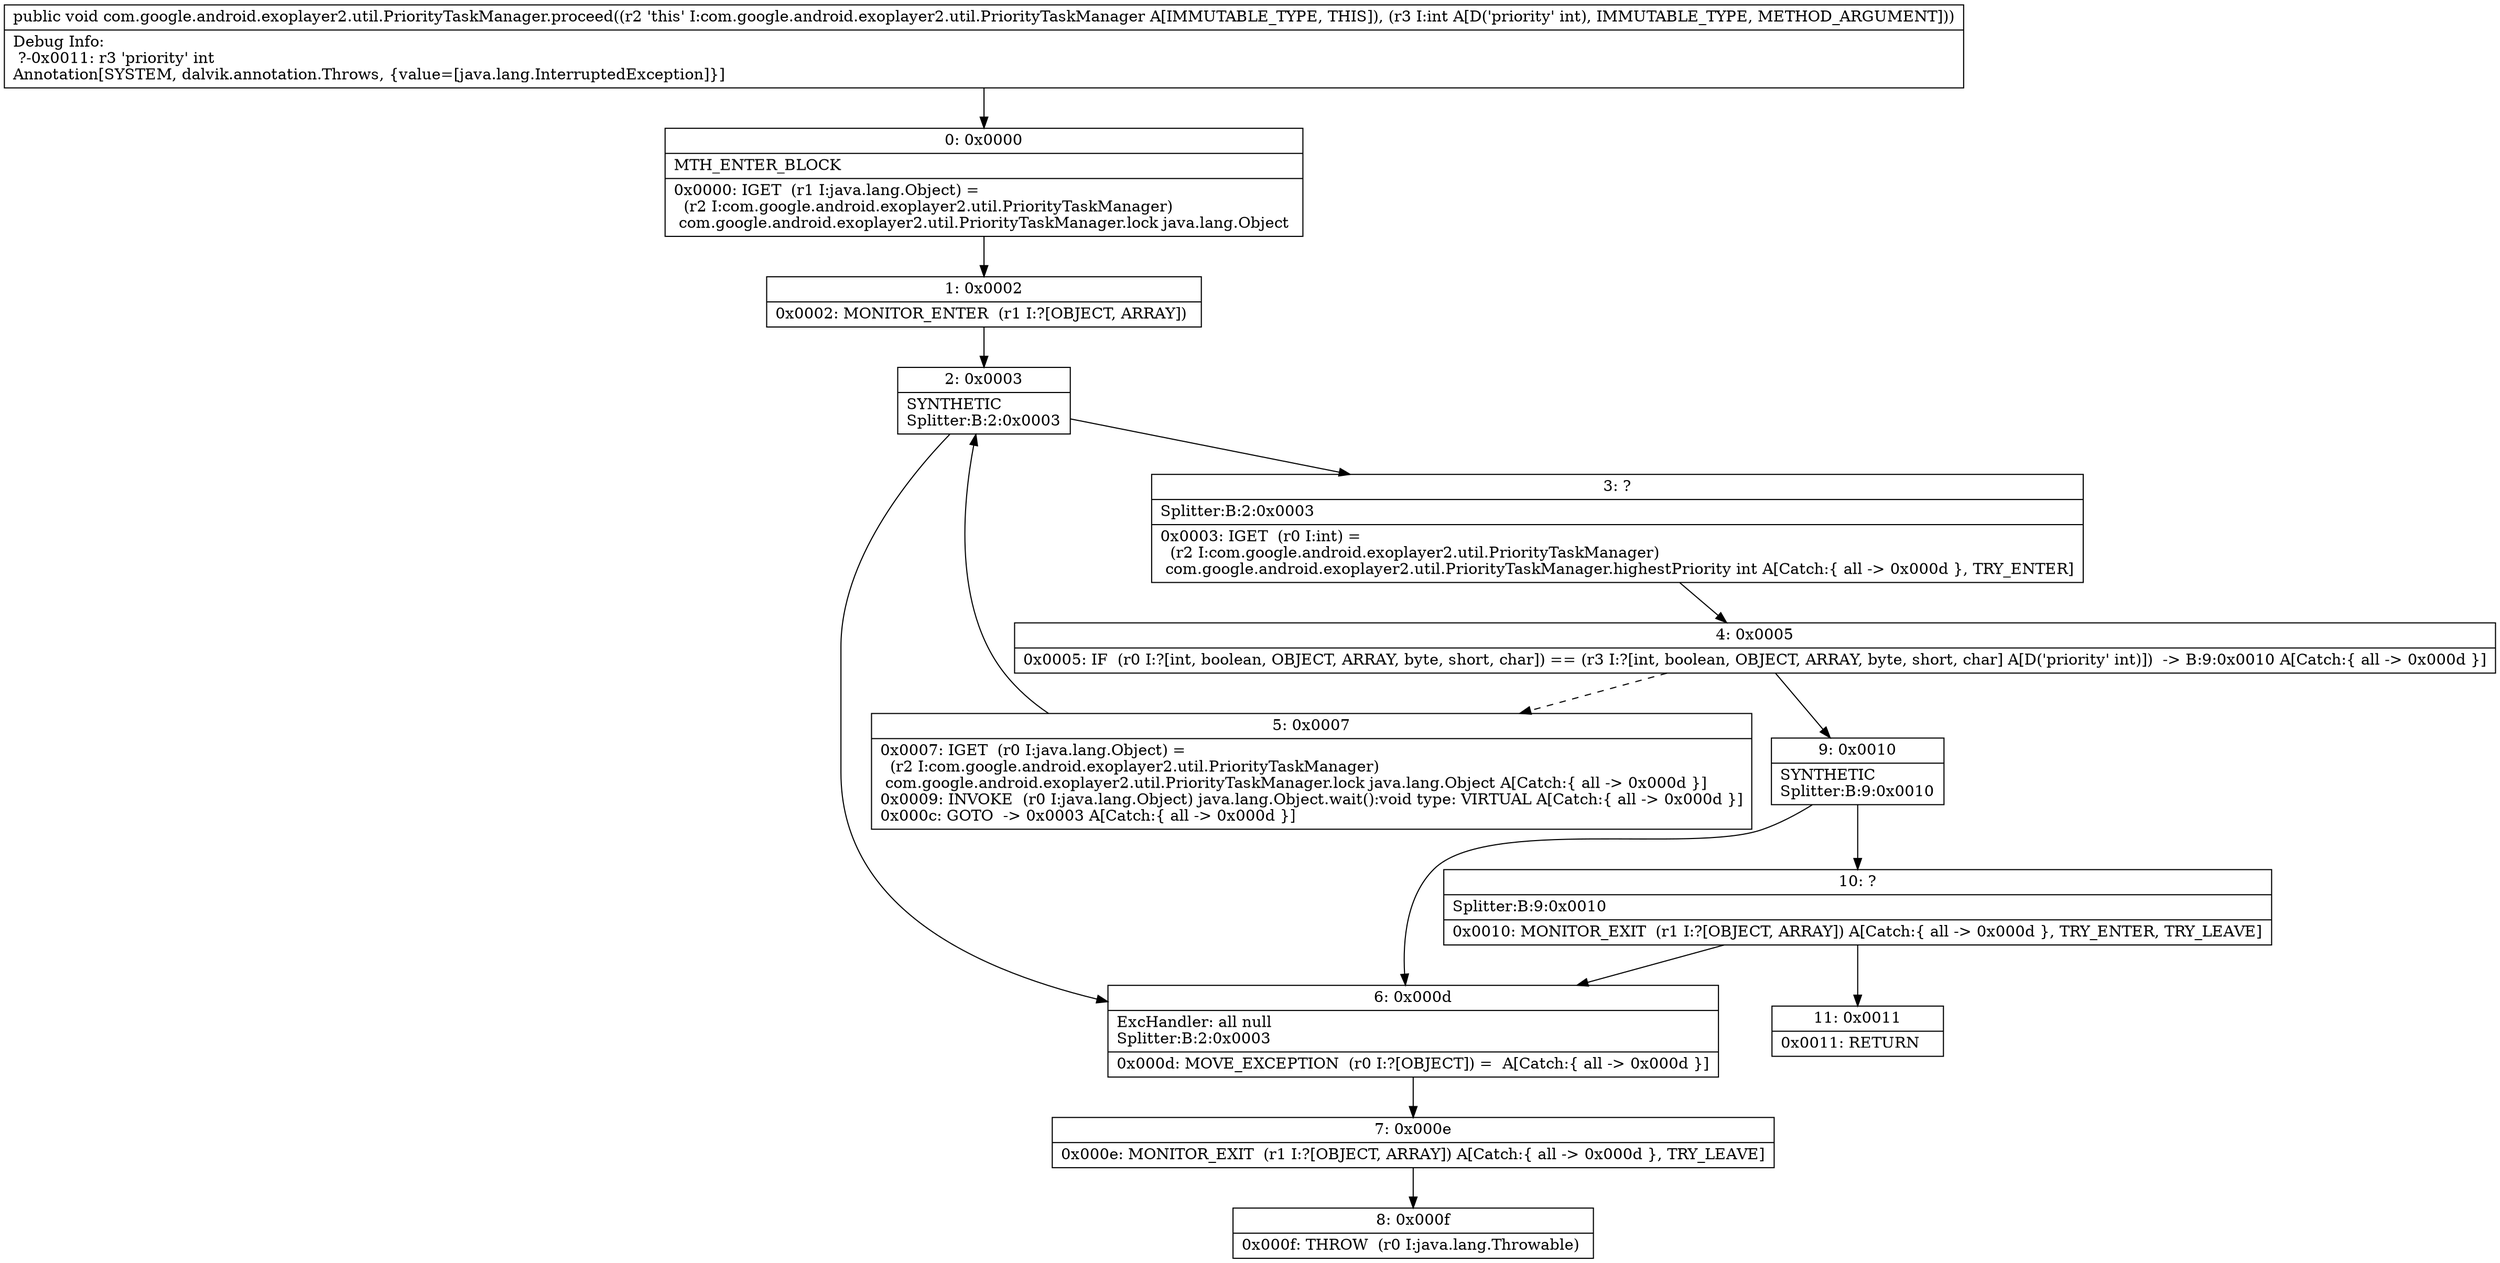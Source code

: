 digraph "CFG forcom.google.android.exoplayer2.util.PriorityTaskManager.proceed(I)V" {
Node_0 [shape=record,label="{0\:\ 0x0000|MTH_ENTER_BLOCK\l|0x0000: IGET  (r1 I:java.lang.Object) = \l  (r2 I:com.google.android.exoplayer2.util.PriorityTaskManager)\l com.google.android.exoplayer2.util.PriorityTaskManager.lock java.lang.Object \l}"];
Node_1 [shape=record,label="{1\:\ 0x0002|0x0002: MONITOR_ENTER  (r1 I:?[OBJECT, ARRAY]) \l}"];
Node_2 [shape=record,label="{2\:\ 0x0003|SYNTHETIC\lSplitter:B:2:0x0003\l}"];
Node_3 [shape=record,label="{3\:\ ?|Splitter:B:2:0x0003\l|0x0003: IGET  (r0 I:int) = \l  (r2 I:com.google.android.exoplayer2.util.PriorityTaskManager)\l com.google.android.exoplayer2.util.PriorityTaskManager.highestPriority int A[Catch:\{ all \-\> 0x000d \}, TRY_ENTER]\l}"];
Node_4 [shape=record,label="{4\:\ 0x0005|0x0005: IF  (r0 I:?[int, boolean, OBJECT, ARRAY, byte, short, char]) == (r3 I:?[int, boolean, OBJECT, ARRAY, byte, short, char] A[D('priority' int)])  \-\> B:9:0x0010 A[Catch:\{ all \-\> 0x000d \}]\l}"];
Node_5 [shape=record,label="{5\:\ 0x0007|0x0007: IGET  (r0 I:java.lang.Object) = \l  (r2 I:com.google.android.exoplayer2.util.PriorityTaskManager)\l com.google.android.exoplayer2.util.PriorityTaskManager.lock java.lang.Object A[Catch:\{ all \-\> 0x000d \}]\l0x0009: INVOKE  (r0 I:java.lang.Object) java.lang.Object.wait():void type: VIRTUAL A[Catch:\{ all \-\> 0x000d \}]\l0x000c: GOTO  \-\> 0x0003 A[Catch:\{ all \-\> 0x000d \}]\l}"];
Node_6 [shape=record,label="{6\:\ 0x000d|ExcHandler: all null\lSplitter:B:2:0x0003\l|0x000d: MOVE_EXCEPTION  (r0 I:?[OBJECT]) =  A[Catch:\{ all \-\> 0x000d \}]\l}"];
Node_7 [shape=record,label="{7\:\ 0x000e|0x000e: MONITOR_EXIT  (r1 I:?[OBJECT, ARRAY]) A[Catch:\{ all \-\> 0x000d \}, TRY_LEAVE]\l}"];
Node_8 [shape=record,label="{8\:\ 0x000f|0x000f: THROW  (r0 I:java.lang.Throwable) \l}"];
Node_9 [shape=record,label="{9\:\ 0x0010|SYNTHETIC\lSplitter:B:9:0x0010\l}"];
Node_10 [shape=record,label="{10\:\ ?|Splitter:B:9:0x0010\l|0x0010: MONITOR_EXIT  (r1 I:?[OBJECT, ARRAY]) A[Catch:\{ all \-\> 0x000d \}, TRY_ENTER, TRY_LEAVE]\l}"];
Node_11 [shape=record,label="{11\:\ 0x0011|0x0011: RETURN   \l}"];
MethodNode[shape=record,label="{public void com.google.android.exoplayer2.util.PriorityTaskManager.proceed((r2 'this' I:com.google.android.exoplayer2.util.PriorityTaskManager A[IMMUTABLE_TYPE, THIS]), (r3 I:int A[D('priority' int), IMMUTABLE_TYPE, METHOD_ARGUMENT]))  | Debug Info:\l  ?\-0x0011: r3 'priority' int\lAnnotation[SYSTEM, dalvik.annotation.Throws, \{value=[java.lang.InterruptedException]\}]\l}"];
MethodNode -> Node_0;
Node_0 -> Node_1;
Node_1 -> Node_2;
Node_2 -> Node_3;
Node_2 -> Node_6;
Node_3 -> Node_4;
Node_4 -> Node_5[style=dashed];
Node_4 -> Node_9;
Node_5 -> Node_2;
Node_6 -> Node_7;
Node_7 -> Node_8;
Node_9 -> Node_10;
Node_9 -> Node_6;
Node_10 -> Node_11;
Node_10 -> Node_6;
}

